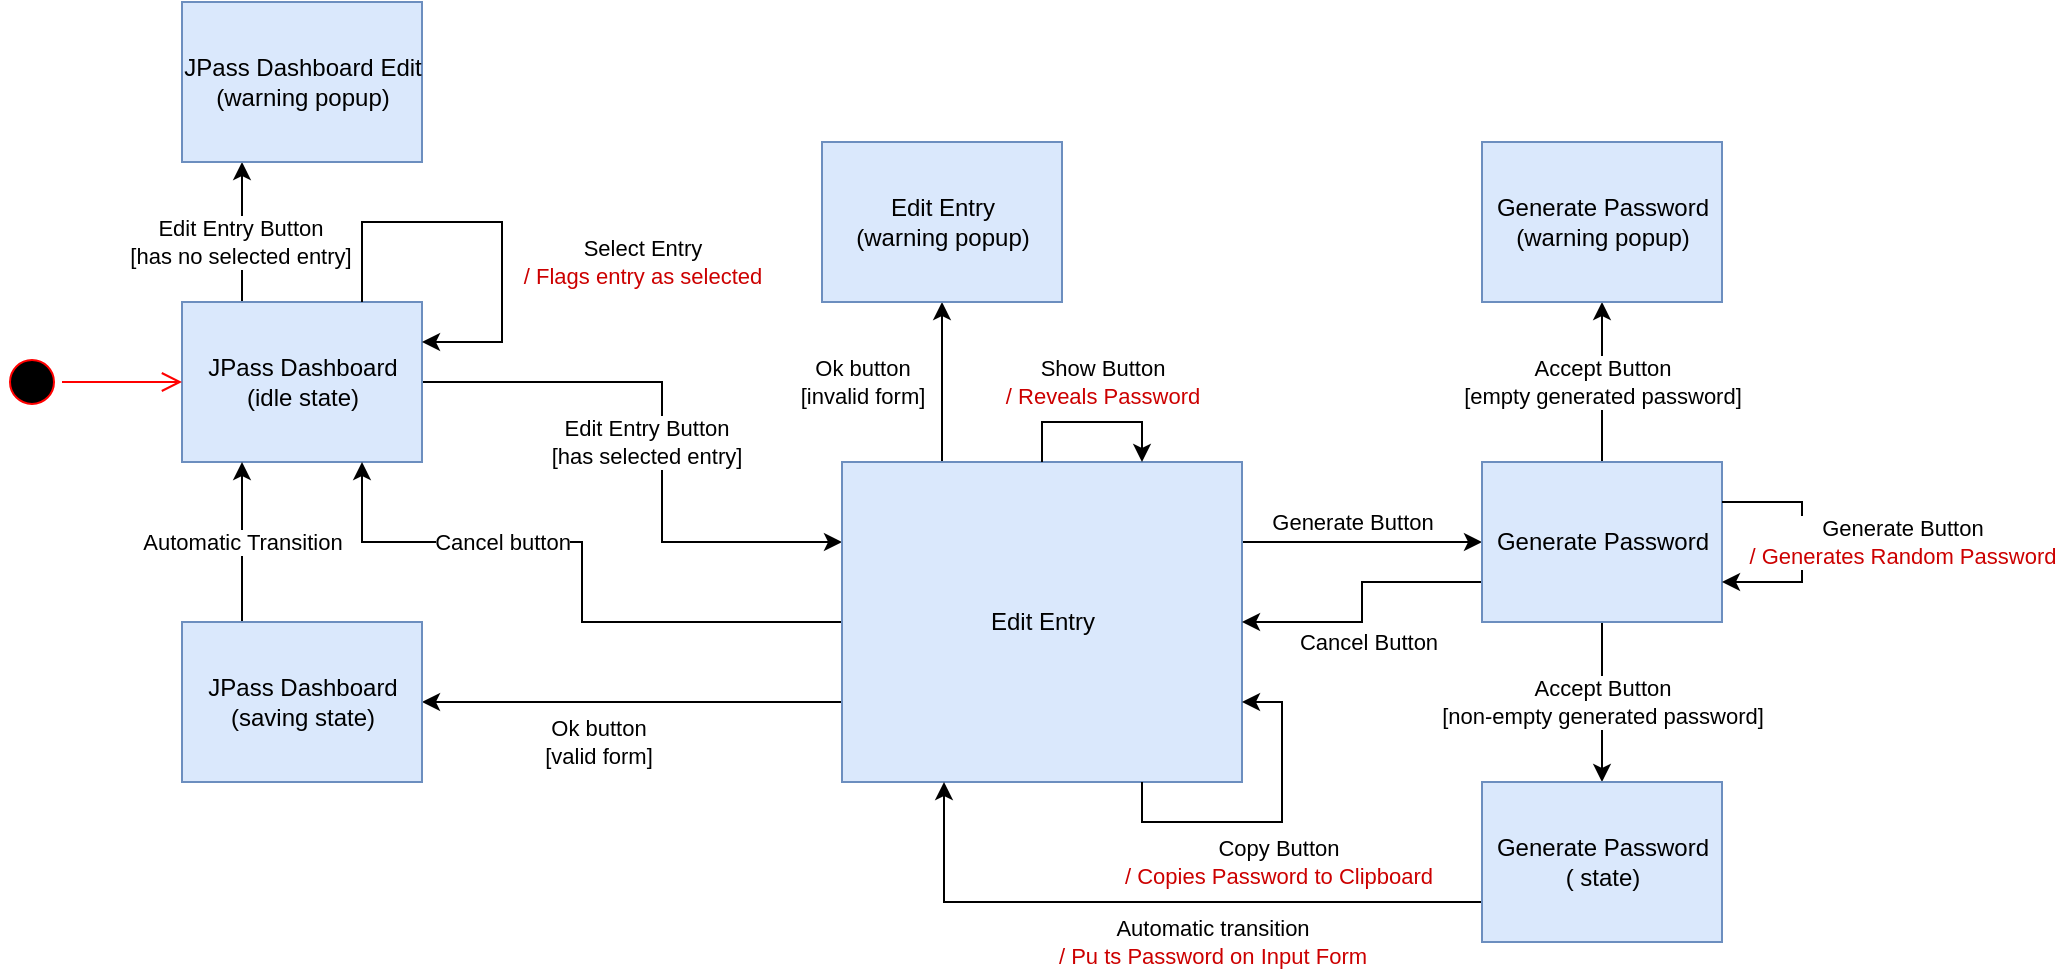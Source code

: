 <mxfile version="20.5.0" type="device"><diagram id="amqrW1gJ4K7w5JCBkm9t" name="Page-1"><mxGraphModel dx="2202" dy="710" grid="1" gridSize="10" guides="1" tooltips="1" connect="1" arrows="1" fold="1" page="1" pageScale="1" pageWidth="827" pageHeight="1169" math="0" shadow="0"><root><mxCell id="0"/><mxCell id="1" parent="0"/><mxCell id="QJUcf3hQXVjyApLe9Yys-25" style="edgeStyle=orthogonalEdgeStyle;rounded=0;orthogonalLoop=1;jettySize=auto;html=1;exitX=1;exitY=0.5;exitDx=0;exitDy=0;entryX=0;entryY=0.25;entryDx=0;entryDy=0;" edge="1" parent="1" source="QJUcf3hQXVjyApLe9Yys-1" target="QJUcf3hQXVjyApLe9Yys-2"><mxGeometry relative="1" as="geometry"><Array as="points"><mxPoint x="280" y="400"/><mxPoint x="280" y="480"/></Array></mxGeometry></mxCell><mxCell id="QJUcf3hQXVjyApLe9Yys-32" value="Edit Entry Button&lt;br&gt;[has selected entry]" style="edgeLabel;html=1;align=center;verticalAlign=middle;resizable=0;points=[];" vertex="1" connectable="0" parent="QJUcf3hQXVjyApLe9Yys-25"><mxGeometry x="-0.23" y="-3" relative="1" as="geometry"><mxPoint y="27" as="offset"/></mxGeometry></mxCell><mxCell id="QJUcf3hQXVjyApLe9Yys-62" style="edgeStyle=orthogonalEdgeStyle;rounded=0;orthogonalLoop=1;jettySize=auto;html=1;exitX=0.25;exitY=0;exitDx=0;exitDy=0;entryX=0.25;entryY=1;entryDx=0;entryDy=0;fontColor=#CC0000;" edge="1" parent="1" source="QJUcf3hQXVjyApLe9Yys-1" target="QJUcf3hQXVjyApLe9Yys-60"><mxGeometry relative="1" as="geometry"/></mxCell><mxCell id="QJUcf3hQXVjyApLe9Yys-63" value="&lt;span style=&quot;color: rgb(0, 0, 0);&quot;&gt;Edit Entry Button&lt;/span&gt;&lt;br style=&quot;color: rgb(0, 0, 0);&quot;&gt;&lt;span style=&quot;color: rgb(0, 0, 0);&quot;&gt;[has no selected entry]&lt;/span&gt;" style="edgeLabel;html=1;align=center;verticalAlign=middle;resizable=0;points=[];fontColor=#CC0000;" vertex="1" connectable="0" parent="QJUcf3hQXVjyApLe9Yys-62"><mxGeometry x="0.168" y="1" relative="1" as="geometry"><mxPoint y="11" as="offset"/></mxGeometry></mxCell><mxCell id="QJUcf3hQXVjyApLe9Yys-1" value="JPass Dashboard&lt;br&gt;(idle state)" style="html=1;fillColor=#dae8fc;strokeColor=#6c8ebf;" vertex="1" parent="1"><mxGeometry x="40" y="360" width="120" height="80" as="geometry"/></mxCell><mxCell id="QJUcf3hQXVjyApLe9Yys-26" style="edgeStyle=orthogonalEdgeStyle;rounded=0;orthogonalLoop=1;jettySize=auto;html=1;exitX=0;exitY=0.75;exitDx=0;exitDy=0;entryX=1;entryY=0.5;entryDx=0;entryDy=0;" edge="1" parent="1" source="QJUcf3hQXVjyApLe9Yys-2" target="QJUcf3hQXVjyApLe9Yys-7"><mxGeometry relative="1" as="geometry"/></mxCell><mxCell id="QJUcf3hQXVjyApLe9Yys-33" value="Ok button&lt;br&gt;[valid form]" style="edgeLabel;html=1;align=center;verticalAlign=middle;resizable=0;points=[];" vertex="1" connectable="0" parent="QJUcf3hQXVjyApLe9Yys-26"><mxGeometry x="0.477" y="2" relative="1" as="geometry"><mxPoint x="33" y="18" as="offset"/></mxGeometry></mxCell><mxCell id="QJUcf3hQXVjyApLe9Yys-27" style="edgeStyle=orthogonalEdgeStyle;rounded=0;orthogonalLoop=1;jettySize=auto;html=1;exitX=0.25;exitY=0;exitDx=0;exitDy=0;entryX=0.5;entryY=1;entryDx=0;entryDy=0;" edge="1" parent="1" source="QJUcf3hQXVjyApLe9Yys-2" target="QJUcf3hQXVjyApLe9Yys-14"><mxGeometry relative="1" as="geometry"/></mxCell><mxCell id="QJUcf3hQXVjyApLe9Yys-28" style="edgeStyle=orthogonalEdgeStyle;rounded=0;orthogonalLoop=1;jettySize=auto;html=1;exitX=1;exitY=0.25;exitDx=0;exitDy=0;" edge="1" parent="1" source="QJUcf3hQXVjyApLe9Yys-2"><mxGeometry relative="1" as="geometry"><mxPoint x="690" y="480" as="targetPoint"/></mxGeometry></mxCell><mxCell id="QJUcf3hQXVjyApLe9Yys-37" value="Generate Button" style="edgeLabel;html=1;align=center;verticalAlign=middle;resizable=0;points=[];" vertex="1" connectable="0" parent="QJUcf3hQXVjyApLe9Yys-28"><mxGeometry x="-0.223" y="-1" relative="1" as="geometry"><mxPoint x="8" y="-11" as="offset"/></mxGeometry></mxCell><mxCell id="QJUcf3hQXVjyApLe9Yys-34" style="edgeStyle=orthogonalEdgeStyle;rounded=0;orthogonalLoop=1;jettySize=auto;html=1;exitX=0;exitY=0.5;exitDx=0;exitDy=0;entryX=0.75;entryY=1;entryDx=0;entryDy=0;" edge="1" parent="1" source="QJUcf3hQXVjyApLe9Yys-2" target="QJUcf3hQXVjyApLe9Yys-1"><mxGeometry relative="1" as="geometry"><Array as="points"><mxPoint x="240" y="520"/><mxPoint x="240" y="480"/><mxPoint x="130" y="480"/></Array></mxGeometry></mxCell><mxCell id="QJUcf3hQXVjyApLe9Yys-35" value="Cancel button" style="edgeLabel;html=1;align=center;verticalAlign=middle;resizable=0;points=[];" vertex="1" connectable="0" parent="QJUcf3hQXVjyApLe9Yys-34"><mxGeometry x="-0.017" relative="1" as="geometry"><mxPoint x="-40" y="-13" as="offset"/></mxGeometry></mxCell><mxCell id="QJUcf3hQXVjyApLe9Yys-2" value="Edit Entry" style="html=1;fillColor=#dae8fc;strokeColor=#6c8ebf;" vertex="1" parent="1"><mxGeometry x="370" y="440" width="200" height="160" as="geometry"/></mxCell><mxCell id="QJUcf3hQXVjyApLe9Yys-29" style="edgeStyle=orthogonalEdgeStyle;rounded=0;orthogonalLoop=1;jettySize=auto;html=1;exitX=0.5;exitY=0;exitDx=0;exitDy=0;entryX=0.5;entryY=1;entryDx=0;entryDy=0;" edge="1" parent="1" source="QJUcf3hQXVjyApLe9Yys-3" target="QJUcf3hQXVjyApLe9Yys-13"><mxGeometry relative="1" as="geometry"/></mxCell><mxCell id="QJUcf3hQXVjyApLe9Yys-42" value="Accept Button&lt;br&gt;[empty generated password]" style="edgeLabel;html=1;align=center;verticalAlign=middle;resizable=0;points=[];" vertex="1" connectable="0" parent="QJUcf3hQXVjyApLe9Yys-29"><mxGeometry x="0.229" relative="1" as="geometry"><mxPoint y="9" as="offset"/></mxGeometry></mxCell><mxCell id="QJUcf3hQXVjyApLe9Yys-30" style="edgeStyle=orthogonalEdgeStyle;rounded=0;orthogonalLoop=1;jettySize=auto;html=1;exitX=0.5;exitY=1;exitDx=0;exitDy=0;entryX=0.5;entryY=0;entryDx=0;entryDy=0;" edge="1" parent="1" source="QJUcf3hQXVjyApLe9Yys-3" target="QJUcf3hQXVjyApLe9Yys-21"><mxGeometry relative="1" as="geometry"/></mxCell><mxCell id="QJUcf3hQXVjyApLe9Yys-40" value="Accept Button&lt;br&gt;[non-empty generated password]" style="edgeLabel;html=1;align=center;verticalAlign=middle;resizable=0;points=[];" vertex="1" connectable="0" parent="QJUcf3hQXVjyApLe9Yys-30"><mxGeometry x="-0.212" y="-1" relative="1" as="geometry"><mxPoint x="1" y="8" as="offset"/></mxGeometry></mxCell><mxCell id="QJUcf3hQXVjyApLe9Yys-38" style="edgeStyle=orthogonalEdgeStyle;rounded=0;orthogonalLoop=1;jettySize=auto;html=1;exitX=0;exitY=0.75;exitDx=0;exitDy=0;entryX=1;entryY=0.5;entryDx=0;entryDy=0;" edge="1" parent="1" source="QJUcf3hQXVjyApLe9Yys-3" target="QJUcf3hQXVjyApLe9Yys-2"><mxGeometry relative="1" as="geometry"><Array as="points"><mxPoint x="630" y="500"/><mxPoint x="630" y="520"/></Array></mxGeometry></mxCell><mxCell id="QJUcf3hQXVjyApLe9Yys-39" value="Cancel Button" style="edgeLabel;html=1;align=center;verticalAlign=middle;resizable=0;points=[];" vertex="1" connectable="0" parent="QJUcf3hQXVjyApLe9Yys-38"><mxGeometry x="0.258" y="3" relative="1" as="geometry"><mxPoint x="11" y="7" as="offset"/></mxGeometry></mxCell><mxCell id="QJUcf3hQXVjyApLe9Yys-3" value="Generate Password" style="html=1;fillColor=#dae8fc;strokeColor=#6c8ebf;" vertex="1" parent="1"><mxGeometry x="690" y="440" width="120" height="80" as="geometry"/></mxCell><mxCell id="QJUcf3hQXVjyApLe9Yys-24" style="edgeStyle=orthogonalEdgeStyle;rounded=0;orthogonalLoop=1;jettySize=auto;html=1;exitX=0.25;exitY=0;exitDx=0;exitDy=0;entryX=0.25;entryY=1;entryDx=0;entryDy=0;" edge="1" parent="1" source="QJUcf3hQXVjyApLe9Yys-7" target="QJUcf3hQXVjyApLe9Yys-1"><mxGeometry relative="1" as="geometry"/></mxCell><mxCell id="QJUcf3hQXVjyApLe9Yys-45" value="&lt;span style=&quot;color: rgba(0, 0, 0, 0); font-family: monospace; font-size: 0px; text-align: start; background-color: rgb(248, 249, 250);&quot;&gt;%3CmxGraphModel%3E%3Croot%3E%3CmxCell%20id%3D%220%22%2F%3E%3CmxCell%20id%3D%221%22%20parent%3D%220%22%2F%3E%3CmxCell%20id%3D%222%22%20value%3D%22Automatic%20transition%22%20style%3D%22edgeLabel%3Bhtml%3D1%3Balign%3Dcenter%3BverticalAlign%3Dmiddle%3Bresizable%3D0%3Bpoints%3D%5B%5D%3B%22%20vertex%3D%221%22%20connectable%3D%220%22%20parent%3D%221%22%3E%3CmxGeometry%20x%3D%22550.241%22%20y%3D%22630.0%22%20as%3D%22geometry%22%2F%3E%3C%2FmxCell%3E%3C%2Froot%3E%3C%2FmxGraphModel%3Auto&lt;/span&gt;" style="edgeLabel;html=1;align=center;verticalAlign=middle;resizable=0;points=[];" vertex="1" connectable="0" parent="QJUcf3hQXVjyApLe9Yys-24"><mxGeometry x="-0.167" y="-2" relative="1" as="geometry"><mxPoint as="offset"/></mxGeometry></mxCell><mxCell id="QJUcf3hQXVjyApLe9Yys-46" value="Automatic Transition" style="edgeLabel;html=1;align=center;verticalAlign=middle;resizable=0;points=[];" vertex="1" connectable="0" parent="QJUcf3hQXVjyApLe9Yys-24"><mxGeometry x="-0.219" relative="1" as="geometry"><mxPoint y="-9" as="offset"/></mxGeometry></mxCell><mxCell id="QJUcf3hQXVjyApLe9Yys-7" value="JPass Dashboard&lt;br&gt;(saving state)" style="html=1;fillColor=#dae8fc;strokeColor=#6c8ebf;" vertex="1" parent="1"><mxGeometry x="40" y="520" width="120" height="80" as="geometry"/></mxCell><mxCell id="QJUcf3hQXVjyApLe9Yys-13" value="Generate Password&lt;br&gt;(warning popup)" style="html=1;fillColor=#dae8fc;strokeColor=#6c8ebf;" vertex="1" parent="1"><mxGeometry x="690" y="280" width="120" height="80" as="geometry"/></mxCell><mxCell id="QJUcf3hQXVjyApLe9Yys-14" value="Edit Entry&lt;br&gt;(warning popup)" style="html=1;fillColor=#dae8fc;strokeColor=#6c8ebf;" vertex="1" parent="1"><mxGeometry x="360" y="280" width="120" height="80" as="geometry"/></mxCell><mxCell id="QJUcf3hQXVjyApLe9Yys-31" style="edgeStyle=orthogonalEdgeStyle;rounded=0;orthogonalLoop=1;jettySize=auto;html=1;exitX=0;exitY=0.75;exitDx=0;exitDy=0;entryX=0.25;entryY=1;entryDx=0;entryDy=0;" edge="1" parent="1" source="QJUcf3hQXVjyApLe9Yys-21"><mxGeometry relative="1" as="geometry"><mxPoint x="691" y="640" as="sourcePoint"/><mxPoint x="421" y="600" as="targetPoint"/><Array as="points"><mxPoint x="421" y="660"/></Array></mxGeometry></mxCell><mxCell id="QJUcf3hQXVjyApLe9Yys-43" value="Automatic transition&lt;br&gt;&lt;font color=&quot;#cc0000&quot;&gt;/ Pu ts Password on Input Form&lt;/font&gt;" style="edgeLabel;html=1;align=center;verticalAlign=middle;resizable=0;points=[];" vertex="1" connectable="0" parent="QJUcf3hQXVjyApLe9Yys-31"><mxGeometry x="-0.161" relative="1" as="geometry"><mxPoint x="3" y="20" as="offset"/></mxGeometry></mxCell><mxCell id="QJUcf3hQXVjyApLe9Yys-21" value="Generate Password&lt;br&gt;( state)" style="html=1;fillColor=#dae8fc;strokeColor=#6c8ebf;" vertex="1" parent="1"><mxGeometry x="690" y="600" width="120" height="80" as="geometry"/></mxCell><mxCell id="QJUcf3hQXVjyApLe9Yys-36" value="Ok button&lt;br&gt;[invalid form]" style="edgeLabel;html=1;align=center;verticalAlign=middle;resizable=0;points=[];" vertex="1" connectable="0" parent="1"><mxGeometry x="380.002" y="400" as="geometry"/></mxCell><mxCell id="QJUcf3hQXVjyApLe9Yys-47" style="edgeStyle=orthogonalEdgeStyle;rounded=0;orthogonalLoop=1;jettySize=auto;html=1;exitX=1;exitY=0.25;exitDx=0;exitDy=0;entryX=1;entryY=0.75;entryDx=0;entryDy=0;" edge="1" parent="1" source="QJUcf3hQXVjyApLe9Yys-3" target="QJUcf3hQXVjyApLe9Yys-3"><mxGeometry relative="1" as="geometry"><Array as="points"><mxPoint x="850" y="460"/><mxPoint x="850" y="500"/></Array></mxGeometry></mxCell><mxCell id="QJUcf3hQXVjyApLe9Yys-48" value="Generate Button&lt;br&gt;&lt;font color=&quot;#cc0000&quot;&gt;/ Generates Random Password&lt;/font&gt;" style="edgeLabel;html=1;align=center;verticalAlign=middle;resizable=0;points=[];" vertex="1" connectable="0" parent="QJUcf3hQXVjyApLe9Yys-47"><mxGeometry x="-0.187" y="-1" relative="1" as="geometry"><mxPoint x="51" y="11" as="offset"/></mxGeometry></mxCell><mxCell id="QJUcf3hQXVjyApLe9Yys-50" style="edgeStyle=orthogonalEdgeStyle;rounded=0;orthogonalLoop=1;jettySize=auto;html=1;exitX=0.75;exitY=1;exitDx=0;exitDy=0;entryX=1;entryY=0.75;entryDx=0;entryDy=0;" edge="1" parent="1" source="QJUcf3hQXVjyApLe9Yys-2" target="QJUcf3hQXVjyApLe9Yys-2"><mxGeometry relative="1" as="geometry"/></mxCell><mxCell id="QJUcf3hQXVjyApLe9Yys-51" value="Copy Button&lt;br&gt;&lt;font color=&quot;#cc0000&quot;&gt;/ Copies Password to Clipboard&lt;/font&gt;" style="edgeLabel;html=1;align=center;verticalAlign=middle;resizable=0;points=[];" vertex="1" connectable="0" parent="QJUcf3hQXVjyApLe9Yys-50"><mxGeometry x="-0.192" y="-1" relative="1" as="geometry"><mxPoint x="19" y="19" as="offset"/></mxGeometry></mxCell><mxCell id="QJUcf3hQXVjyApLe9Yys-53" style="edgeStyle=orthogonalEdgeStyle;rounded=0;orthogonalLoop=1;jettySize=auto;html=1;exitX=0.5;exitY=0;exitDx=0;exitDy=0;entryX=0.75;entryY=0;entryDx=0;entryDy=0;" edge="1" parent="1" source="QJUcf3hQXVjyApLe9Yys-2" target="QJUcf3hQXVjyApLe9Yys-2"><mxGeometry relative="1" as="geometry"><Array as="points"><mxPoint x="470" y="420"/><mxPoint x="520" y="420"/></Array></mxGeometry></mxCell><mxCell id="QJUcf3hQXVjyApLe9Yys-54" value="Show Button&lt;br&gt;&lt;font color=&quot;#cc0000&quot;&gt;/ Reveals Password&lt;/font&gt;" style="edgeLabel;html=1;align=center;verticalAlign=middle;resizable=0;points=[];" vertex="1" connectable="0" parent="QJUcf3hQXVjyApLe9Yys-53"><mxGeometry x="0.001" y="1" relative="1" as="geometry"><mxPoint x="5" y="-19" as="offset"/></mxGeometry></mxCell><mxCell id="QJUcf3hQXVjyApLe9Yys-57" value="" style="ellipse;html=1;shape=startState;fillColor=#000000;strokeColor=#ff0000;fontColor=#CC0000;" vertex="1" parent="1"><mxGeometry x="-50" y="385" width="30" height="30" as="geometry"/></mxCell><mxCell id="QJUcf3hQXVjyApLe9Yys-58" value="" style="edgeStyle=orthogonalEdgeStyle;html=1;verticalAlign=bottom;endArrow=open;endSize=8;strokeColor=#ff0000;rounded=0;fontColor=#CC0000;exitX=1;exitY=0.5;exitDx=0;exitDy=0;" edge="1" source="QJUcf3hQXVjyApLe9Yys-57" parent="1"><mxGeometry relative="1" as="geometry"><mxPoint x="40" y="400" as="targetPoint"/><mxPoint x="100" y="300" as="sourcePoint"/></mxGeometry></mxCell><mxCell id="QJUcf3hQXVjyApLe9Yys-60" value="JPass Dashboard Edit&lt;br&gt;(warning popup)" style="html=1;fillColor=#dae8fc;strokeColor=#6c8ebf;" vertex="1" parent="1"><mxGeometry x="40" y="210" width="120" height="80" as="geometry"/></mxCell><mxCell id="QJUcf3hQXVjyApLe9Yys-64" style="edgeStyle=orthogonalEdgeStyle;rounded=0;orthogonalLoop=1;jettySize=auto;html=1;exitX=0.75;exitY=0;exitDx=0;exitDy=0;entryX=1;entryY=0.25;entryDx=0;entryDy=0;fontColor=#CC0000;" edge="1" parent="1" source="QJUcf3hQXVjyApLe9Yys-1" target="QJUcf3hQXVjyApLe9Yys-1"><mxGeometry relative="1" as="geometry"><Array as="points"><mxPoint x="130" y="320"/><mxPoint x="200" y="320"/><mxPoint x="200" y="380"/></Array></mxGeometry></mxCell><mxCell id="QJUcf3hQXVjyApLe9Yys-67" value="&lt;font color=&quot;#000000&quot;&gt;Select Entry&lt;/font&gt;&lt;br&gt;&lt;font color=&quot;#cc0000&quot;&gt;/ Flags entry as selected&lt;/font&gt;" style="edgeLabel;html=1;align=center;verticalAlign=middle;resizable=0;points=[];fontColor=#330000;" vertex="1" connectable="0" parent="QJUcf3hQXVjyApLe9Yys-64"><mxGeometry x="0.115" y="-1" relative="1" as="geometry"><mxPoint x="71" y="13" as="offset"/></mxGeometry></mxCell></root></mxGraphModel></diagram></mxfile>